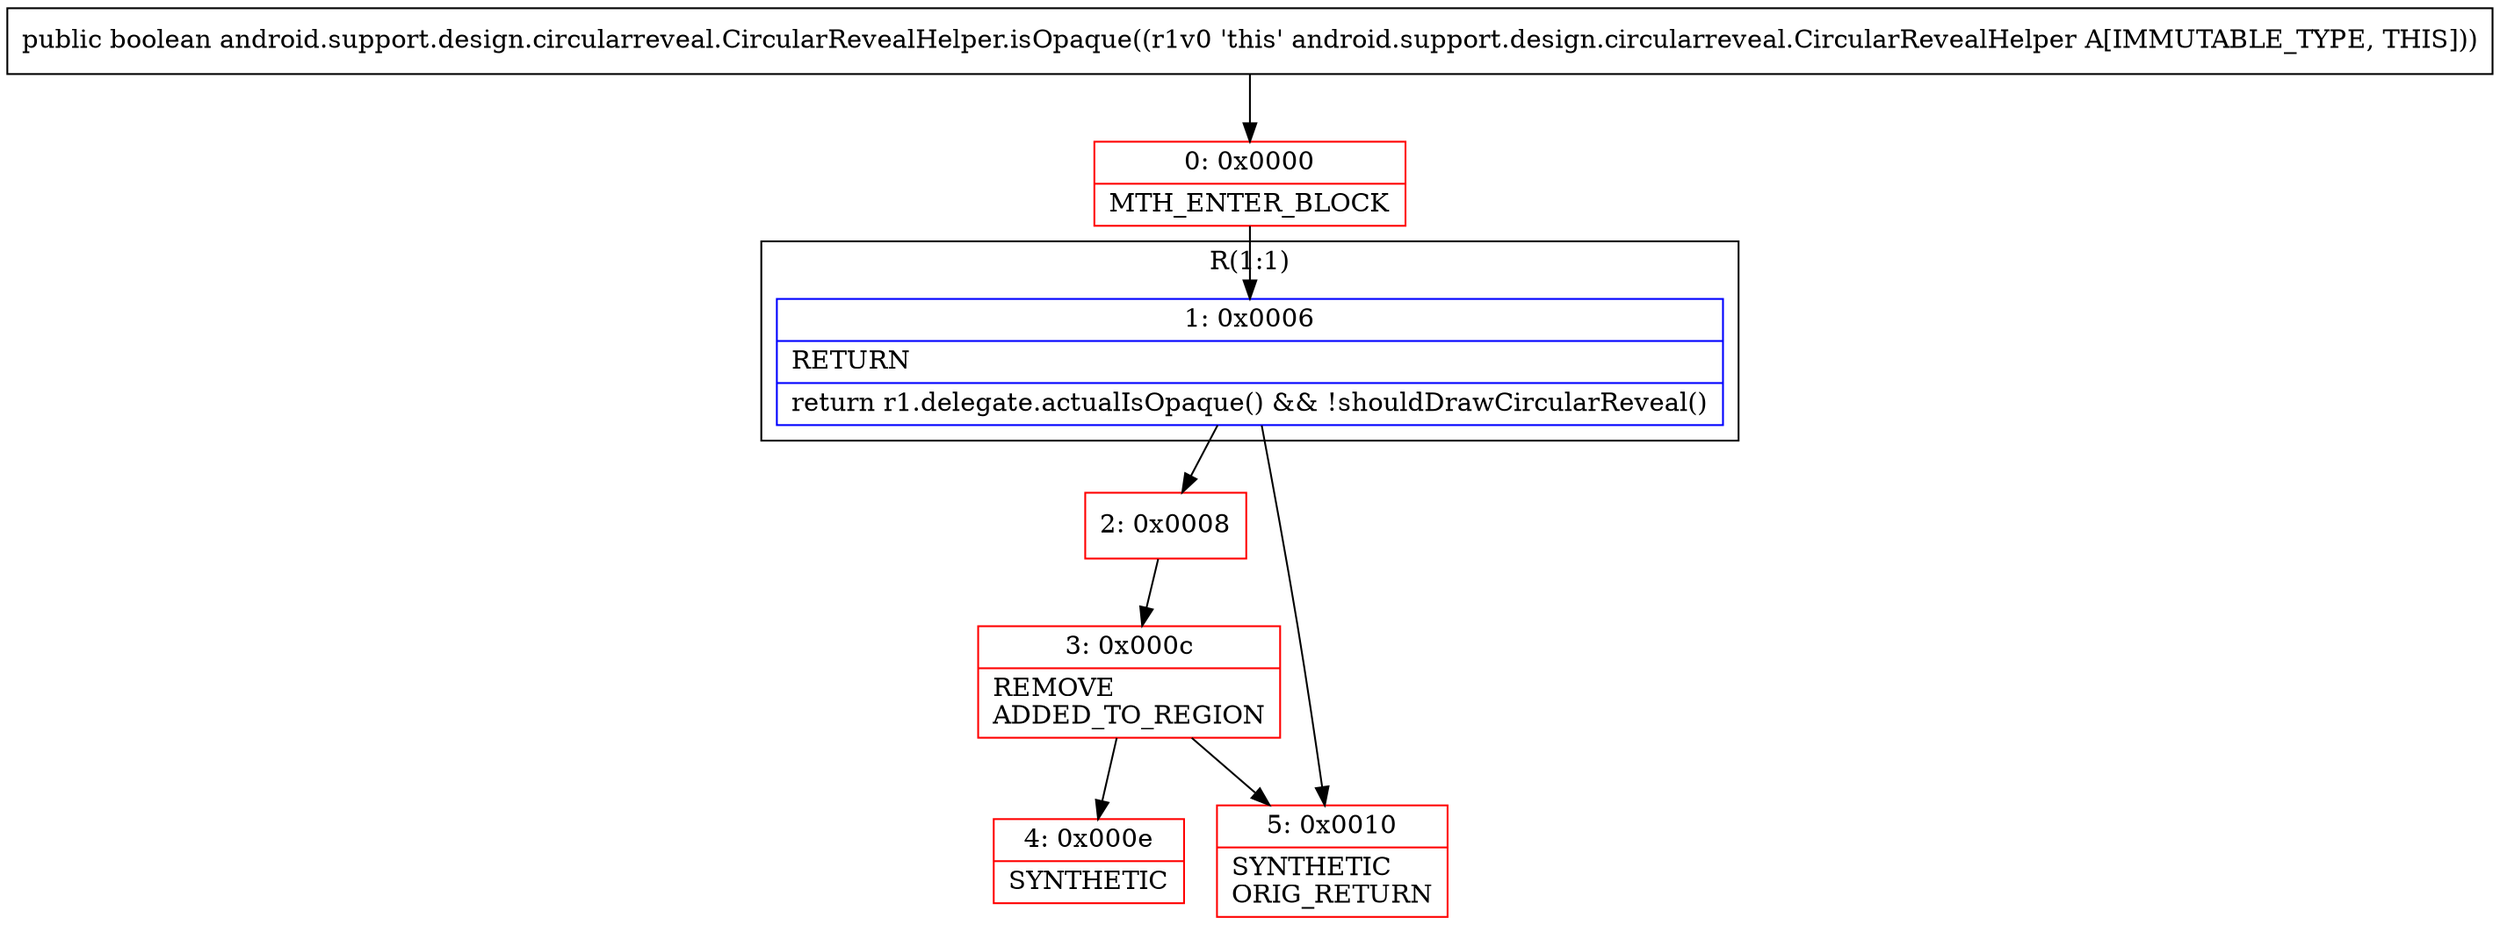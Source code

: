digraph "CFG forandroid.support.design.circularreveal.CircularRevealHelper.isOpaque()Z" {
subgraph cluster_Region_1317658187 {
label = "R(1:1)";
node [shape=record,color=blue];
Node_1 [shape=record,label="{1\:\ 0x0006|RETURN\l|return r1.delegate.actualIsOpaque() && !shouldDrawCircularReveal()\l}"];
}
Node_0 [shape=record,color=red,label="{0\:\ 0x0000|MTH_ENTER_BLOCK\l}"];
Node_2 [shape=record,color=red,label="{2\:\ 0x0008}"];
Node_3 [shape=record,color=red,label="{3\:\ 0x000c|REMOVE\lADDED_TO_REGION\l}"];
Node_4 [shape=record,color=red,label="{4\:\ 0x000e|SYNTHETIC\l}"];
Node_5 [shape=record,color=red,label="{5\:\ 0x0010|SYNTHETIC\lORIG_RETURN\l}"];
MethodNode[shape=record,label="{public boolean android.support.design.circularreveal.CircularRevealHelper.isOpaque((r1v0 'this' android.support.design.circularreveal.CircularRevealHelper A[IMMUTABLE_TYPE, THIS])) }"];
MethodNode -> Node_0;
Node_1 -> Node_2;
Node_1 -> Node_5;
Node_0 -> Node_1;
Node_2 -> Node_3;
Node_3 -> Node_4;
Node_3 -> Node_5;
}

